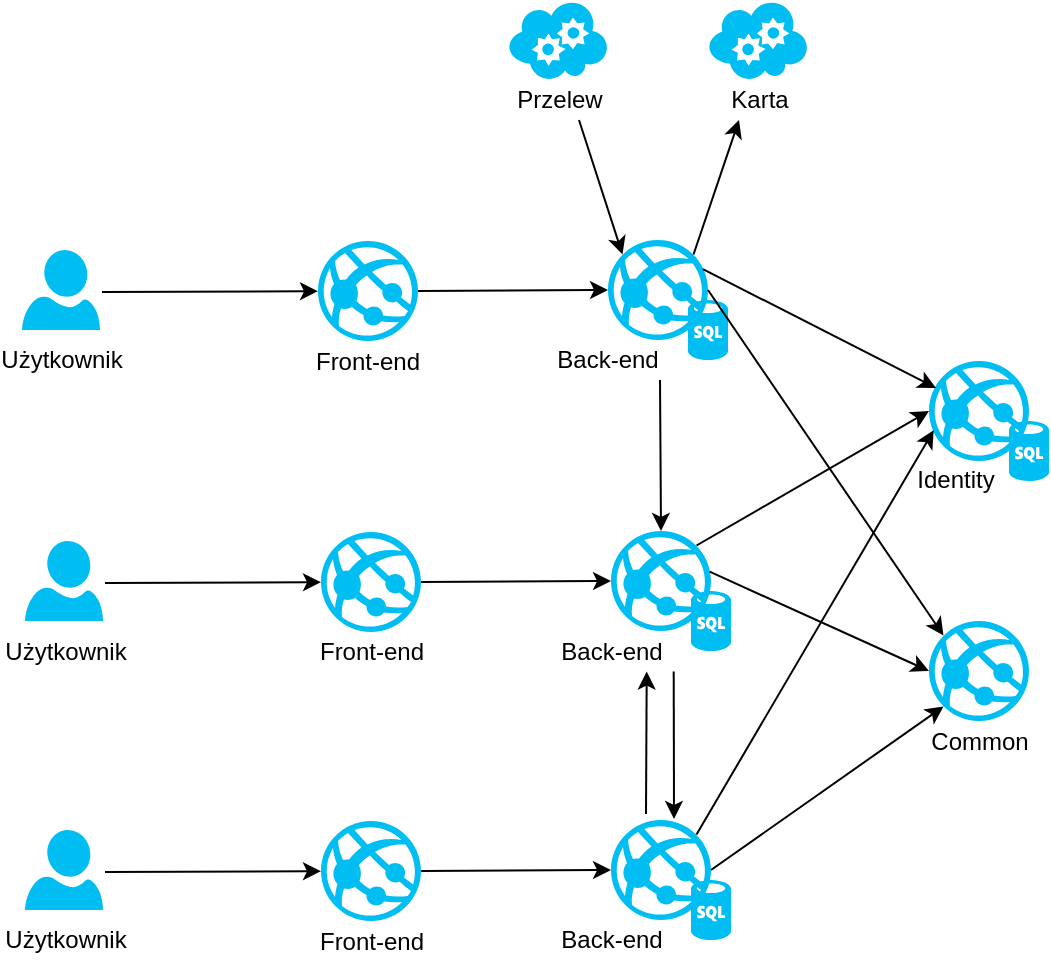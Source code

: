 <mxfile version="10.5.7" type="device"><diagram id="QrOctM86HWTf7ROhXWIN" name="Page-1"><mxGraphModel dx="941" dy="648" grid="1" gridSize="10" guides="1" tooltips="1" connect="1" arrows="1" fold="1" page="1" pageScale="1" pageWidth="827" pageHeight="1169" math="0" shadow="0"><root><mxCell id="0"/><mxCell id="1" parent="0"/><mxCell id="brncLcxjhXEXiq20A9ve-1" value="" style="verticalLabelPosition=bottom;html=1;verticalAlign=top;align=center;strokeColor=none;fillColor=#00BEF2;shape=mxgraph.azure.azure_website;" parent="1" vertex="1"><mxGeometry x="363" y="210" width="50" height="50" as="geometry"/></mxCell><mxCell id="brncLcxjhXEXiq20A9ve-2" value="" style="verticalLabelPosition=bottom;html=1;verticalAlign=top;align=center;strokeColor=none;fillColor=#00BEF2;shape=mxgraph.azure.azure_website;" parent="1" vertex="1"><mxGeometry x="523.5" y="270.5" width="50" height="50" as="geometry"/></mxCell><mxCell id="brncLcxjhXEXiq20A9ve-5" value="" style="verticalLabelPosition=bottom;html=1;verticalAlign=top;align=center;strokeColor=none;fillColor=#00BEF2;shape=mxgraph.azure.sql_database;gradientColor=none;shadow=0;backgroundOutline=0;connectable=1;fillOpacity=100;strokeOpacity=100;overflow=visible;labelBackgroundColor=none;gradientDirection=north;dashed=1;dashPattern=1 4;perimeterSpacing=8;" parent="1" vertex="1"><mxGeometry x="403" y="240" width="20" height="30" as="geometry"/></mxCell><mxCell id="brncLcxjhXEXiq20A9ve-6" value="" style="endArrow=classic;html=1;" parent="1" target="brncLcxjhXEXiq20A9ve-11" edge="1"><mxGeometry width="50" height="50" relative="1" as="geometry"><mxPoint x="110" y="236" as="sourcePoint"/><mxPoint x="210" y="235" as="targetPoint"/></mxGeometry></mxCell><mxCell id="brncLcxjhXEXiq20A9ve-7" value="" style="endArrow=classic;html=1;exitX=0.949;exitY=0.291;exitDx=0;exitDy=0;exitPerimeter=0;entryX=0.07;entryY=0.27;entryDx=0;entryDy=0;entryPerimeter=0;" parent="1" target="brncLcxjhXEXiq20A9ve-2" edge="1" source="brncLcxjhXEXiq20A9ve-1"><mxGeometry width="50" height="50" relative="1" as="geometry"><mxPoint x="430" y="235" as="sourcePoint"/><mxPoint x="525" y="282" as="targetPoint"/></mxGeometry></mxCell><mxCell id="brncLcxjhXEXiq20A9ve-10" value="&lt;div&gt;Użytkownik&lt;/div&gt;" style="text;html=1;strokeColor=none;fillColor=none;align=center;verticalAlign=middle;whiteSpace=wrap;rounded=0;" parent="1" vertex="1"><mxGeometry x="70" y="260" width="40" height="20" as="geometry"/></mxCell><mxCell id="brncLcxjhXEXiq20A9ve-11" value="" style="verticalLabelPosition=bottom;html=1;verticalAlign=top;align=center;strokeColor=none;fillColor=#00BEF2;shape=mxgraph.azure.azure_website;" parent="1" vertex="1"><mxGeometry x="218" y="210.5" width="50" height="50" as="geometry"/></mxCell><mxCell id="brncLcxjhXEXiq20A9ve-12" value="" style="endArrow=classic;html=1;exitX=1;exitY=0.5;exitDx=0;exitDy=0;exitPerimeter=0;entryX=0;entryY=0.5;entryDx=0;entryDy=0;entryPerimeter=0;" parent="1" source="brncLcxjhXEXiq20A9ve-11" target="brncLcxjhXEXiq20A9ve-1" edge="1"><mxGeometry width="50" height="50" relative="1" as="geometry"><mxPoint x="130" y="246" as="sourcePoint"/><mxPoint x="240" y="245.593" as="targetPoint"/></mxGeometry></mxCell><mxCell id="brncLcxjhXEXiq20A9ve-13" value="Front-end" style="text;html=1;strokeColor=none;fillColor=none;align=center;verticalAlign=middle;whiteSpace=wrap;rounded=0;" parent="1" vertex="1"><mxGeometry x="213" y="260.5" width="60" height="20" as="geometry"/></mxCell><mxCell id="brncLcxjhXEXiq20A9ve-14" value="Back-end" style="text;html=1;strokeColor=none;fillColor=none;align=center;verticalAlign=middle;whiteSpace=wrap;rounded=0;" parent="1" vertex="1"><mxGeometry x="313" y="260" width="100" height="20" as="geometry"/></mxCell><mxCell id="brncLcxjhXEXiq20A9ve-15" value="Identity" style="text;html=1;strokeColor=none;fillColor=none;align=center;verticalAlign=middle;whiteSpace=wrap;rounded=0;" parent="1" vertex="1"><mxGeometry x="516.5" y="320" width="40" height="20" as="geometry"/></mxCell><mxCell id="HCHXPQS_WHt3RL632hpZ-1" value="" style="verticalLabelPosition=bottom;html=1;verticalAlign=top;align=center;strokeColor=none;fillColor=#00BEF2;shape=mxgraph.azure.user;" parent="1" vertex="1"><mxGeometry x="70" y="215" width="39" height="40" as="geometry"/></mxCell><mxCell id="_m3PSOTSJMiT-iQbTpWu-1" value="" style="verticalLabelPosition=bottom;html=1;verticalAlign=top;align=center;strokeColor=none;fillColor=#00BEF2;shape=mxgraph.azure.cloud_service;" vertex="1" parent="1"><mxGeometry x="413" y="90" width="50" height="40" as="geometry"/></mxCell><mxCell id="_m3PSOTSJMiT-iQbTpWu-2" value="" style="verticalLabelPosition=bottom;html=1;verticalAlign=top;align=center;strokeColor=none;fillColor=#00BEF2;shape=mxgraph.azure.cloud_service;" vertex="1" parent="1"><mxGeometry x="313" y="90" width="50" height="40" as="geometry"/></mxCell><mxCell id="_m3PSOTSJMiT-iQbTpWu-3" value="&lt;div&gt;Przelew&lt;/div&gt;" style="text;html=1;strokeColor=none;fillColor=none;align=center;verticalAlign=middle;whiteSpace=wrap;rounded=0;" vertex="1" parent="1"><mxGeometry x="318.5" y="130" width="40" height="20" as="geometry"/></mxCell><mxCell id="_m3PSOTSJMiT-iQbTpWu-4" value="&lt;div&gt;Karta&lt;/div&gt;" style="text;html=1;strokeColor=none;fillColor=none;align=center;verticalAlign=middle;whiteSpace=wrap;rounded=0;" vertex="1" parent="1"><mxGeometry x="418.5" y="130" width="40" height="20" as="geometry"/></mxCell><mxCell id="_m3PSOTSJMiT-iQbTpWu-5" value="" style="endArrow=classic;html=1;entryX=0.25;entryY=1;entryDx=0;entryDy=0;exitX=0.855;exitY=0.145;exitDx=0;exitDy=0;exitPerimeter=0;" edge="1" parent="1" source="brncLcxjhXEXiq20A9ve-1" target="_m3PSOTSJMiT-iQbTpWu-4"><mxGeometry width="50" height="50" relative="1" as="geometry"><mxPoint x="400" y="205" as="sourcePoint"/><mxPoint x="443.5" y="155" as="targetPoint"/></mxGeometry></mxCell><mxCell id="_m3PSOTSJMiT-iQbTpWu-6" value="" style="endArrow=classic;html=1;entryX=0.145;entryY=0.145;entryDx=0;entryDy=0;exitX=0.75;exitY=1;exitDx=0;exitDy=0;entryPerimeter=0;" edge="1" parent="1" source="_m3PSOTSJMiT-iQbTpWu-3" target="brncLcxjhXEXiq20A9ve-1"><mxGeometry width="50" height="50" relative="1" as="geometry"><mxPoint x="380" y="150" as="sourcePoint"/><mxPoint x="370" y="210" as="targetPoint"/></mxGeometry></mxCell><mxCell id="_m3PSOTSJMiT-iQbTpWu-8" value="" style="verticalLabelPosition=bottom;html=1;verticalAlign=top;align=center;strokeColor=none;fillColor=#00BEF2;shape=mxgraph.azure.sql_database;shadow=0;dashed=1;dashPattern=1 4;labelBackgroundColor=none;" vertex="1" parent="1"><mxGeometry x="563.5" y="300.5" width="20" height="30" as="geometry"/></mxCell><mxCell id="_m3PSOTSJMiT-iQbTpWu-10" value="" style="verticalLabelPosition=bottom;html=1;verticalAlign=top;align=center;strokeColor=none;fillColor=#00BEF2;shape=mxgraph.azure.azure_website;" vertex="1" parent="1"><mxGeometry x="364.5" y="355.5" width="50" height="50" as="geometry"/></mxCell><mxCell id="_m3PSOTSJMiT-iQbTpWu-11" value="" style="verticalLabelPosition=bottom;html=1;verticalAlign=top;align=center;strokeColor=none;fillColor=#00BEF2;shape=mxgraph.azure.sql_database;gradientColor=none;shadow=0;backgroundOutline=0;connectable=1;fillOpacity=100;strokeOpacity=100;overflow=visible;labelBackgroundColor=none;gradientDirection=north;dashed=1;dashPattern=1 4;perimeterSpacing=8;" vertex="1" parent="1"><mxGeometry x="404.5" y="385.5" width="20" height="30" as="geometry"/></mxCell><mxCell id="_m3PSOTSJMiT-iQbTpWu-12" value="" style="endArrow=classic;html=1;" edge="1" parent="1" target="_m3PSOTSJMiT-iQbTpWu-14"><mxGeometry width="50" height="50" relative="1" as="geometry"><mxPoint x="111.5" y="381.5" as="sourcePoint"/><mxPoint x="211.5" y="380.5" as="targetPoint"/></mxGeometry></mxCell><mxCell id="_m3PSOTSJMiT-iQbTpWu-13" value="&lt;div&gt;Użytkownik&lt;/div&gt;" style="text;html=1;strokeColor=none;fillColor=none;align=center;verticalAlign=middle;whiteSpace=wrap;rounded=0;" vertex="1" parent="1"><mxGeometry x="71.5" y="405.5" width="40" height="20" as="geometry"/></mxCell><mxCell id="_m3PSOTSJMiT-iQbTpWu-14" value="" style="verticalLabelPosition=bottom;html=1;verticalAlign=top;align=center;strokeColor=none;fillColor=#00BEF2;shape=mxgraph.azure.azure_website;" vertex="1" parent="1"><mxGeometry x="219.5" y="356" width="50" height="50" as="geometry"/></mxCell><mxCell id="_m3PSOTSJMiT-iQbTpWu-15" value="" style="endArrow=classic;html=1;exitX=1;exitY=0.5;exitDx=0;exitDy=0;exitPerimeter=0;entryX=0;entryY=0.5;entryDx=0;entryDy=0;entryPerimeter=0;" edge="1" parent="1" source="_m3PSOTSJMiT-iQbTpWu-14" target="_m3PSOTSJMiT-iQbTpWu-10"><mxGeometry width="50" height="50" relative="1" as="geometry"><mxPoint x="131.5" y="391.5" as="sourcePoint"/><mxPoint x="241.5" y="391.093" as="targetPoint"/></mxGeometry></mxCell><mxCell id="_m3PSOTSJMiT-iQbTpWu-16" value="Front-end" style="text;html=1;strokeColor=none;fillColor=none;align=center;verticalAlign=middle;whiteSpace=wrap;rounded=0;" vertex="1" parent="1"><mxGeometry x="214.5" y="406" width="60" height="20" as="geometry"/></mxCell><mxCell id="_m3PSOTSJMiT-iQbTpWu-17" value="Back-end" style="text;html=1;strokeColor=none;fillColor=none;align=center;verticalAlign=middle;whiteSpace=wrap;rounded=0;" vertex="1" parent="1"><mxGeometry x="314.5" y="405.5" width="100" height="20" as="geometry"/></mxCell><mxCell id="_m3PSOTSJMiT-iQbTpWu-18" value="" style="verticalLabelPosition=bottom;html=1;verticalAlign=top;align=center;strokeColor=none;fillColor=#00BEF2;shape=mxgraph.azure.user;" vertex="1" parent="1"><mxGeometry x="71.5" y="360.5" width="39" height="40" as="geometry"/></mxCell><mxCell id="_m3PSOTSJMiT-iQbTpWu-19" value="" style="verticalLabelPosition=bottom;html=1;verticalAlign=top;align=center;strokeColor=none;fillColor=#00BEF2;shape=mxgraph.azure.azure_website;" vertex="1" parent="1"><mxGeometry x="364.5" y="500" width="50" height="50" as="geometry"/></mxCell><mxCell id="_m3PSOTSJMiT-iQbTpWu-20" value="" style="verticalLabelPosition=bottom;html=1;verticalAlign=top;align=center;strokeColor=none;fillColor=#00BEF2;shape=mxgraph.azure.sql_database;gradientColor=none;shadow=0;backgroundOutline=0;connectable=1;fillOpacity=100;strokeOpacity=100;overflow=visible;labelBackgroundColor=none;gradientDirection=north;dashed=1;dashPattern=1 4;perimeterSpacing=8;" vertex="1" parent="1"><mxGeometry x="404.5" y="530" width="20" height="30" as="geometry"/></mxCell><mxCell id="_m3PSOTSJMiT-iQbTpWu-21" value="" style="endArrow=classic;html=1;" edge="1" parent="1" target="_m3PSOTSJMiT-iQbTpWu-23"><mxGeometry width="50" height="50" relative="1" as="geometry"><mxPoint x="111.5" y="526" as="sourcePoint"/><mxPoint x="211.5" y="525" as="targetPoint"/></mxGeometry></mxCell><mxCell id="_m3PSOTSJMiT-iQbTpWu-22" value="&lt;div&gt;Użytkownik&lt;/div&gt;" style="text;html=1;strokeColor=none;fillColor=none;align=center;verticalAlign=middle;whiteSpace=wrap;rounded=0;" vertex="1" parent="1"><mxGeometry x="71.5" y="550" width="40" height="20" as="geometry"/></mxCell><mxCell id="_m3PSOTSJMiT-iQbTpWu-23" value="" style="verticalLabelPosition=bottom;html=1;verticalAlign=top;align=center;strokeColor=none;fillColor=#00BEF2;shape=mxgraph.azure.azure_website;" vertex="1" parent="1"><mxGeometry x="219.5" y="500.5" width="50" height="50" as="geometry"/></mxCell><mxCell id="_m3PSOTSJMiT-iQbTpWu-24" value="" style="endArrow=classic;html=1;exitX=1;exitY=0.5;exitDx=0;exitDy=0;exitPerimeter=0;entryX=0;entryY=0.5;entryDx=0;entryDy=0;entryPerimeter=0;" edge="1" parent="1" source="_m3PSOTSJMiT-iQbTpWu-23" target="_m3PSOTSJMiT-iQbTpWu-19"><mxGeometry width="50" height="50" relative="1" as="geometry"><mxPoint x="131.5" y="536" as="sourcePoint"/><mxPoint x="241.5" y="535.593" as="targetPoint"/></mxGeometry></mxCell><mxCell id="_m3PSOTSJMiT-iQbTpWu-25" value="Front-end" style="text;html=1;strokeColor=none;fillColor=none;align=center;verticalAlign=middle;whiteSpace=wrap;rounded=0;" vertex="1" parent="1"><mxGeometry x="214.5" y="550.5" width="60" height="20" as="geometry"/></mxCell><mxCell id="_m3PSOTSJMiT-iQbTpWu-26" value="Back-end" style="text;html=1;strokeColor=none;fillColor=none;align=center;verticalAlign=middle;whiteSpace=wrap;rounded=0;" vertex="1" parent="1"><mxGeometry x="314.5" y="550" width="100" height="20" as="geometry"/></mxCell><mxCell id="_m3PSOTSJMiT-iQbTpWu-27" value="" style="verticalLabelPosition=bottom;html=1;verticalAlign=top;align=center;strokeColor=none;fillColor=#00BEF2;shape=mxgraph.azure.user;" vertex="1" parent="1"><mxGeometry x="71.5" y="505" width="39" height="40" as="geometry"/></mxCell><mxCell id="_m3PSOTSJMiT-iQbTpWu-28" value="" style="verticalLabelPosition=bottom;html=1;verticalAlign=top;align=center;strokeColor=none;fillColor=#00BEF2;shape=mxgraph.azure.azure_website;" vertex="1" parent="1"><mxGeometry x="523.5" y="400.5" width="50" height="50" as="geometry"/></mxCell><mxCell id="_m3PSOTSJMiT-iQbTpWu-29" value="Common" style="text;html=1;strokeColor=none;fillColor=none;align=center;verticalAlign=middle;whiteSpace=wrap;rounded=0;shadow=0;dashed=1;dashPattern=1 4;labelBackgroundColor=none;" vertex="1" parent="1"><mxGeometry x="528.5" y="450.5" width="40" height="20" as="geometry"/></mxCell><mxCell id="_m3PSOTSJMiT-iQbTpWu-30" value="" style="endArrow=classic;html=1;exitX=1;exitY=0.5;exitDx=0;exitDy=0;exitPerimeter=0;entryX=0.145;entryY=0.855;entryDx=0;entryDy=0;entryPerimeter=0;" edge="1" parent="1" source="_m3PSOTSJMiT-iQbTpWu-19" target="_m3PSOTSJMiT-iQbTpWu-28"><mxGeometry width="50" height="50" relative="1" as="geometry"><mxPoint x="60" y="600" as="sourcePoint"/><mxPoint x="110" y="550" as="targetPoint"/></mxGeometry></mxCell><mxCell id="_m3PSOTSJMiT-iQbTpWu-31" value="" style="endArrow=classic;html=1;exitX=0.987;exitY=0.407;exitDx=0;exitDy=0;exitPerimeter=0;entryX=0;entryY=0.5;entryDx=0;entryDy=0;entryPerimeter=0;" edge="1" parent="1" source="_m3PSOTSJMiT-iQbTpWu-10" target="_m3PSOTSJMiT-iQbTpWu-28"><mxGeometry width="50" height="50" relative="1" as="geometry"><mxPoint x="620" y="400.5" as="sourcePoint"/><mxPoint x="737.5" y="358.833" as="targetPoint"/></mxGeometry></mxCell><mxCell id="_m3PSOTSJMiT-iQbTpWu-32" value="" style="endArrow=classic;html=1;entryX=0.145;entryY=0.145;entryDx=0;entryDy=0;entryPerimeter=0;exitX=1;exitY=0.5;exitDx=0;exitDy=0;exitPerimeter=0;" edge="1" parent="1" source="brncLcxjhXEXiq20A9ve-1" target="_m3PSOTSJMiT-iQbTpWu-28"><mxGeometry width="50" height="50" relative="1" as="geometry"><mxPoint x="430" y="250" as="sourcePoint"/><mxPoint x="110" y="550" as="targetPoint"/></mxGeometry></mxCell><mxCell id="_m3PSOTSJMiT-iQbTpWu-33" value="" style="endArrow=classic;html=1;exitX=0.855;exitY=0.145;exitDx=0;exitDy=0;exitPerimeter=0;entryX=0.047;entryY=0.693;entryDx=0;entryDy=0;entryPerimeter=0;" edge="1" parent="1" source="_m3PSOTSJMiT-iQbTpWu-19" target="brncLcxjhXEXiq20A9ve-2"><mxGeometry width="50" height="50" relative="1" as="geometry"><mxPoint x="60" y="600" as="sourcePoint"/><mxPoint x="110" y="550" as="targetPoint"/></mxGeometry></mxCell><mxCell id="_m3PSOTSJMiT-iQbTpWu-34" value="" style="endArrow=classic;html=1;exitX=0.855;exitY=0.145;exitDx=0;exitDy=0;exitPerimeter=0;entryX=0;entryY=0.5;entryDx=0;entryDy=0;entryPerimeter=0;" edge="1" parent="1" source="_m3PSOTSJMiT-iQbTpWu-10" target="brncLcxjhXEXiq20A9ve-2"><mxGeometry width="50" height="50" relative="1" as="geometry"><mxPoint x="60" y="600" as="sourcePoint"/><mxPoint x="110" y="550" as="targetPoint"/></mxGeometry></mxCell><mxCell id="_m3PSOTSJMiT-iQbTpWu-37" value="" style="endArrow=classic;html=1;entryX=0.5;entryY=0;entryDx=0;entryDy=0;entryPerimeter=0;" edge="1" parent="1" target="_m3PSOTSJMiT-iQbTpWu-10"><mxGeometry width="50" height="50" relative="1" as="geometry"><mxPoint x="389" y="280" as="sourcePoint"/><mxPoint x="110" y="590" as="targetPoint"/></mxGeometry></mxCell><mxCell id="_m3PSOTSJMiT-iQbTpWu-39" value="" style="endArrow=classic;html=1;entryX=0.634;entryY=1.039;entryDx=0;entryDy=0;entryPerimeter=0;" edge="1" parent="1"><mxGeometry width="50" height="50" relative="1" as="geometry"><mxPoint x="382" y="497" as="sourcePoint"/><mxPoint x="382.357" y="425.786" as="targetPoint"/></mxGeometry></mxCell><mxCell id="_m3PSOTSJMiT-iQbTpWu-40" value="" style="endArrow=classic;html=1;entryX=0.634;entryY=1.039;entryDx=0;entryDy=0;entryPerimeter=0;" edge="1" parent="1"><mxGeometry width="50" height="50" relative="1" as="geometry"><mxPoint x="395.857" y="425.786" as="sourcePoint"/><mxPoint x="396" y="499.5" as="targetPoint"/></mxGeometry></mxCell></root></mxGraphModel></diagram></mxfile>